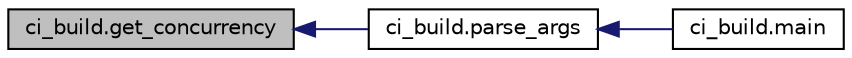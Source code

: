digraph "ci_build.get_concurrency"
{
  edge [fontname="Helvetica",fontsize="10",labelfontname="Helvetica",labelfontsize="10"];
  node [fontname="Helvetica",fontsize="10",shape=record];
  rankdir="LR";
  Node4 [label="ci_build.get_concurrency",height=0.2,width=0.4,color="black", fillcolor="grey75", style="filled", fontcolor="black"];
  Node4 -> Node5 [dir="back",color="midnightblue",fontsize="10",style="solid",fontname="Helvetica"];
  Node5 [label="ci_build.parse_args",height=0.2,width=0.4,color="black", fillcolor="white", style="filled",URL="$namespaceci__build.html#aa28115b3f14a76c39748bf34ec2f92f4"];
  Node5 -> Node6 [dir="back",color="midnightblue",fontsize="10",style="solid",fontname="Helvetica"];
  Node6 [label="ci_build.main",height=0.2,width=0.4,color="black", fillcolor="white", style="filled",URL="$namespaceci__build.html#a13eee9a40af248919a1ecdbd4ff144d4"];
}
